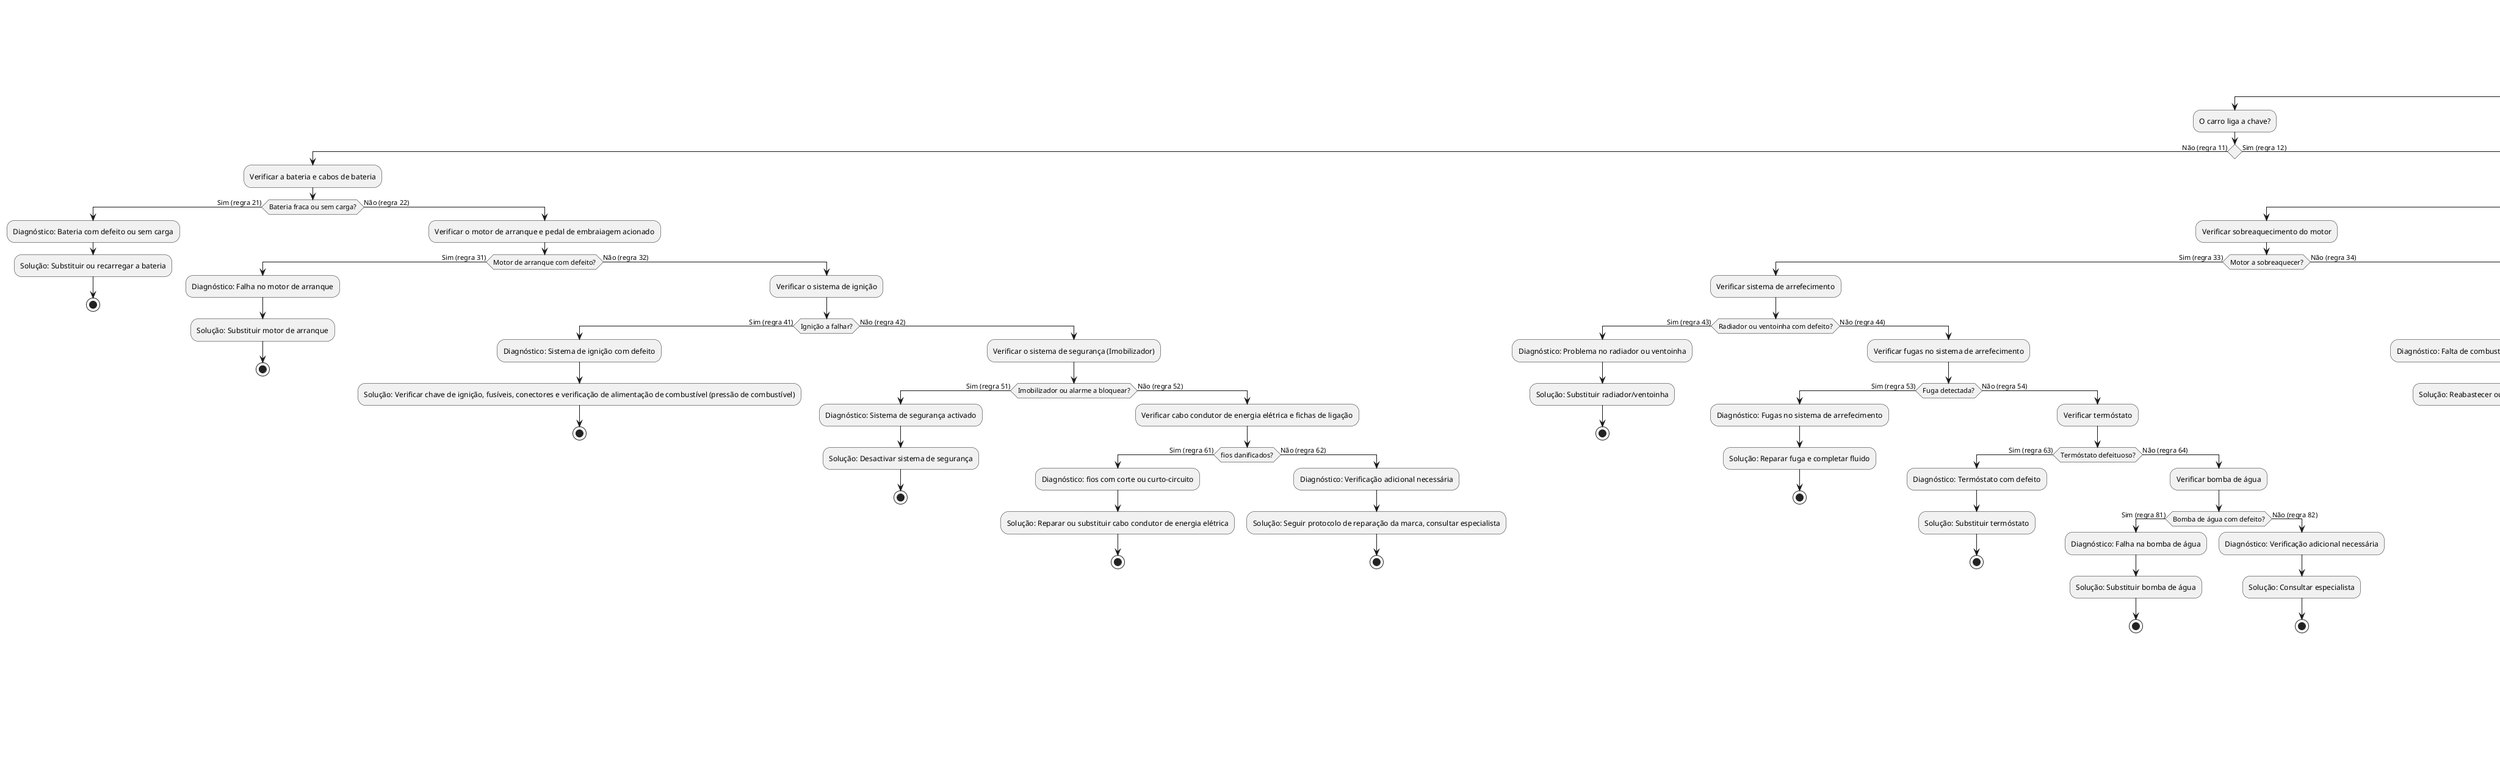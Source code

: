 @startuml
title Workflow de Diagnóstico Mecânico Completo - Diagnósticos Expandidos

start

:O carro apresenta algum problema?;
if () then (Sim (regra 01))
  :O carro liga a chave?;
  if () then (Não (regra 11))
    :Verificar a bateria e cabos de bateria;
    if (Bateria fraca ou sem carga?) then (Sim (regra 21))
      :Diagnóstico: Bateria com defeito ou sem carga;
      :Solução: Substituir ou recarregar a bateria;
      stop
    else (Não (regra 22))
      :Verificar o motor de arranque e pedal de embraiagem acionado;
      if (Motor de arranque com defeito?) then (Sim (regra 31))
        :Diagnóstico: Falha no motor de arranque;
        :Solução: Substituir motor de arranque;
        stop
      else (Não (regra 32))
        :Verificar o sistema de ignição;
        if (Ignição a falhar?) then (Sim (regra 41))
          :Diagnóstico: Sistema de ignição com defeito;
          :Solução: Verificar chave de ignição, fusíveis, conectores e verificação de alimentação de combustível (pressão de combustível);
          stop
        else (Não (regra 42))
          :Verificar o sistema de segurança (Imobilizador);
          if (Imobilizador ou alarme a bloquear?) then (Sim (regra 51))
            :Diagnóstico: Sistema de segurança activado;
            :Solução: Desactivar sistema de segurança;
            stop
          else (Não (regra 52))
            :Verificar cabo condutor de energia elétrica e fichas de ligação;
            if (fios danificados?) then (Sim (regra 61))
              :Diagnóstico: fios com corte ou curto-circuito;
              :Solução: Reparar ou substituir cabo condutor de energia elétrica;
              stop
            else (Não (regra 62))
              :Diagnóstico: Verificação adicional necessária;
              :Solução: Seguir protocolo de reparação da marca, consultar especialista;
              stop
            endif
          endif
        endif
      endif
    endif
  else (Sim (regra 12))
    :O carro liga mas vai abaixo?;
    if () then (Sim (regra 23))
      :Verificar sobreaquecimento do motor;
      if (Motor a sobreaquecer?) then (Sim (regra 33))
        :Verificar sistema de arrefecimento;
        if (Radiador ou ventoinha com defeito?) then (Sim (regra 43))
          :Diagnóstico: Problema no radiador ou ventoinha;
          :Solução: Substituir radiador/ventoinha;
          stop
        else (Não (regra 44))
          :Verificar fugas no sistema de arrefecimento;
          if (Fuga detectada?) then (Sim (regra 53))
            :Diagnóstico: Fugas no sistema de arrefecimento;
            :Solução: Reparar fuga e completar fluido;
            stop
          else (Não (regra 54))
            :Verificar termóstato;
            if (Termóstato defeituoso?) then (Sim (regra 63))
              :Diagnóstico: Termóstato com defeito;
              :Solução: Substituir termóstato;
              stop
            else (Não (regra 64))
              :Verificar bomba de água;
              if (Bomba de água com defeito?) then (Sim (regra 81))
                :Diagnóstico: Falha na bomba de água;
                :Solução: Substituir bomba de água;
                stop
              else (Não (regra 82))
                :Diagnóstico: Verificação adicional necessária;
                :Solução: Consultar especialista;
                stop
              endif
            endif
          endif
        endif
      else (Não (regra 34))
        :Verificar sistema de combustível;
        if (Falta de combustível ou falha na bomba?) then (Sim (regra 45))
          :Diagnóstico: Falta de combustível ou bomba de combustível com defeito;
          :Solução: Reabastecer ou substituir a bomba de combustível;
          stop
        else (Não (regra 46))
          :Verificar filtro de combustível;
          if (Filtro de combustível entupido?) then (Sim (regra 55))
            :Diagnóstico: Filtro de combustível entupido;
            :Solução: Substituir filtro de combustível;
            stop
          else (Não (regra 56))
            :Verificar sistema de injeção de combustível;
            if (Injeção de combustível com defeito?) then (Sim (regra 65))
              :Diagnóstico: Injeção de combustível com defeito;
              :Solução: Limpar ou substituir injetores;
              stop
            else (Não (regra 66))
              :Verificar sistema de ignição;
              if (Velas de ignição defeituosas?) then (Sim (regra 83))
                :Diagnóstico: Falha nas velas de ignição;
                :Solução: Substituir velas de ignição;
                stop
              else (Não (regra 84))
                :Verificar sensores do motor (MAP, MAF, etc.);
                if (Sensores defeituosos?) then (Sim (regra 91))
                  :Diagnóstico: Sensor do motor com falha;
                  :Solução: Verificar e substituir sensores;
                  stop
                else (Não (regra 92))
                  :Diagnóstico: Problema indeterminado;
                  :Solução: Consultar especialista;
                  stop
                endif
              endif
            endif
          endif
        endif
      endif
    else (Não  (regra 24))
      :O carro faz barulho anormal?;
      if () then (Sim (regra 35))
        :Verificar motor;
        if (Barulho no motor?) then (Sim (regra 47))
          :Verificar correias ou corrente dentada;
          if (Correia dentada gasta?) then (Sim (regra 57))
            :Diagnóstico: Correia dentada gasta e rolamentos;
            :Solução: Substituir kit de distribuição;
            stop
          else (Não (regra 58))
            :Verificar componentes;

              if (Bomba de água com defeito?) then (Sim (regra 71))
                :Diagnóstico: Falha na bomba de água;
                :Solução: Substituir kit de bomba de água;
                stop
              else if (Alternador com defeito?) then (Sim (regra 72))
                :Diagnóstico: Alternador com defeito;
                :Solução: Substituir alternador;
                stop
              else if (Compressor de AC com defeito?) then (Sim (regra 73))
                :Diagnóstico: Compressor de AC com defeito;
                :Solução: Substituir compressor de ar condicionado;
                stop
              else if (Tensores com defeito?) then (Sim (regra 74))
                :Diagnóstico: Falha nos tensores da correia;
                :Solução: Substituir tensores da correia;
                stop
              else (Não (regra 75))
                :Verificar lubrificação do motor;
                :Verificar nível de óleo;
                if (Nível de óleo < Mínimo) then (Sim (regra 93))
                  :Diagnóstico: Nível de óleo insuficiente;
                  :Solução: Completar nível de óleo;
                  stop
                else if (Nível de óleo > Máximo) then (Sim (regra 94))
                  :Diagnóstico: Excesso de óleo;
                  :Solução: Retirar excesso de óleo;
                  stop
                else (Normal (regra 95))
                  :Verificar sistema de escape;
                  if (Problema no sistema de escape?) then (Sim (regra 101))
                    :Diagnóstico: Vazamento ou bloqueio no sistema de escape;
                    :Solução: Reparar ou substituir sistema de escape;
                    stop
                  else (Não (regra 102))
                    :Diagnóstico: Verificação adicional necessária;
                    :Solução: Consultar especialista;
                    stop
                  endif

              endif
            endif
          endif
        else (Não (regra 48))
          :Verificar suspensão e rodas;
          if (Barulho na suspensão ou rodas?) then (Sim (regra 59))
            :Verificar rolamentos de roda;
            if (Problema com pneus, jantes ou calços de travão?) then (Sim (regra 67))
              :Diagnóstico: Problema nos pneus, jantes ou calços de travão;
              :Solução: Reparar ou substituir pneus, jantes ou calços de travão conforme necessário;
              stop
            else (Não (regra 68))
              if (Amortecedores gastos ou bases de amortecedores?) then (Sim (regra 76))
                :Diagnóstico: Amortecedores gastos ou bases de amortecedores gastos;
                :Solução: Substituir kit de amortecedores;
                stop
              else (Não (regra 77))
                :Diagnóstico: Problema não identificado;
                :Solução: Consultar especialista;
                stop
              endif
            endif
          else (Não (regra 510))
            :Diagnóstico: Sem barulhos anormais;
            stop
          endif
        endif
      else (Não (regra 36))
        :O carro apresenta dificuldade ao travar?;
        if () then (Sim (regra 49))
          :Verificar sistema de travões;
          if (Pastilhas de travão gastas?) then (Sim (regra 511))
            :Diagnóstico: Pastilhas de travão gastas;
            :Solução: Substituir pastilhas de travão;
            stop
          else (Não (regra 512))
            :Verificar discos de travão;
            if (Discos de travão gastos?) then (Sim (regra 69))
              :Diagnóstico: Discos de travão gastos;
              :Solução: Substituir discos de travão;
              stop
            else (Não (regra 610))
              :Verificar fluido de travão;
              if (Nível de fluido < Mínimo) then (Sim (regra 85))
                :Diagnóstico: Nível de fluido insuficiente;
                :Solução: Completar fluido de travão e corrigir possíveis fugas;
                stop
              else if (Nível de fluido > Máximo) then (Sim (regra 86))
                :Diagnóstico: Excesso de fluido de travão;
                :Solução: Ajustar nível de fluido de travão;
                stop
              else (Normal (regra 87))
                :Verificar servofreio;
                if (Problema no servofreio?) then (Sim (regra 96))
                  :Diagnóstico: Servofreio defeituoso;
                  :Solução: Reparar ou substituir servofreio;
                  stop
                else (Não (regra 97))
                  :Verificar sistema ABS;
                  if (ABS com falha?) then (Sim (regra 103))
                    :Diagnóstico: Sistema ABS com defeito;
                    :Solução: Verificar e reparar sistema ABS com consulta de especialista;
                    stop
                  else (Não (regra 104))
                    :Diagnóstico: Problema indeterminado;
                    :Solução: Consultar especialista;
                    stop
                  endif
                endif
              endif
            endif
          endif
        else (Não (regra 410))
          :Problemas na caixa de velocidades?;
          if () then (Sim (regra 513))
            :Verificar nível de fluido de caixa de velocidades;
            if (Nível de fluido < Mínimo) then (Sim (regra 78))
              :Diagnóstico: Nível de fluido de transmissão baixo;
              :Solução: Completar fluido de transmissão e verificar possíveis fugas;
              stop
            else if (Nível de fluido > Máximo) then (Sim (regra 79))
              :Diagnóstico: Excesso de fluido de transmissão;
              :Solução: Ajustar fluido de transmissão;
              stop
            else (Normal (regra 710))
              :Verificar embraiagem;
              if (Embraiagem gasta ou a patinar?) then (Sim (regra 88))
                :Diagnóstico: Embraiagem com desgaste excessivo ou volante bimassa defeituoso;
                :Solução: Substituir kit de embraiagem;
                stop
              else (Não (regra 89))
                :Diagnóstico: Verificação adicional necessária;
                :Solução: Consultar especialista;
                stop
              endif
            endif
          else (Não (regra 514))
            :Diagnóstico: Nenhum problema identificado;
            stop
          endif
        endif
      endif
    endif
  endif
else (Não (regra 02))
  :Diagnóstico: Sem problemas identificados;
  stop
endif

@enduml
